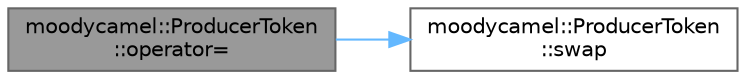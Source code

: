 digraph "moodycamel::ProducerToken::operator="
{
 // INTERACTIVE_SVG=YES
 // LATEX_PDF_SIZE
  bgcolor="transparent";
  edge [fontname=Helvetica,fontsize=10,labelfontname=Helvetica,labelfontsize=10];
  node [fontname=Helvetica,fontsize=10,shape=box,height=0.2,width=0.4];
  rankdir="LR";
  Node1 [id="Node000001",label="moodycamel::ProducerToken\l::operator=",height=0.2,width=0.4,color="gray40", fillcolor="grey60", style="filled", fontcolor="black",tooltip=" "];
  Node1 -> Node2 [id="edge1_Node000001_Node000002",color="steelblue1",style="solid",tooltip=" "];
  Node2 [id="Node000002",label="moodycamel::ProducerToken\l::swap",height=0.2,width=0.4,color="grey40", fillcolor="white", style="filled",URL="$d1/dbb/structmoodycamel_1_1ProducerToken.html#ac811f7c5cb1d265f8d5e59549e547fee",tooltip=" "];
}
